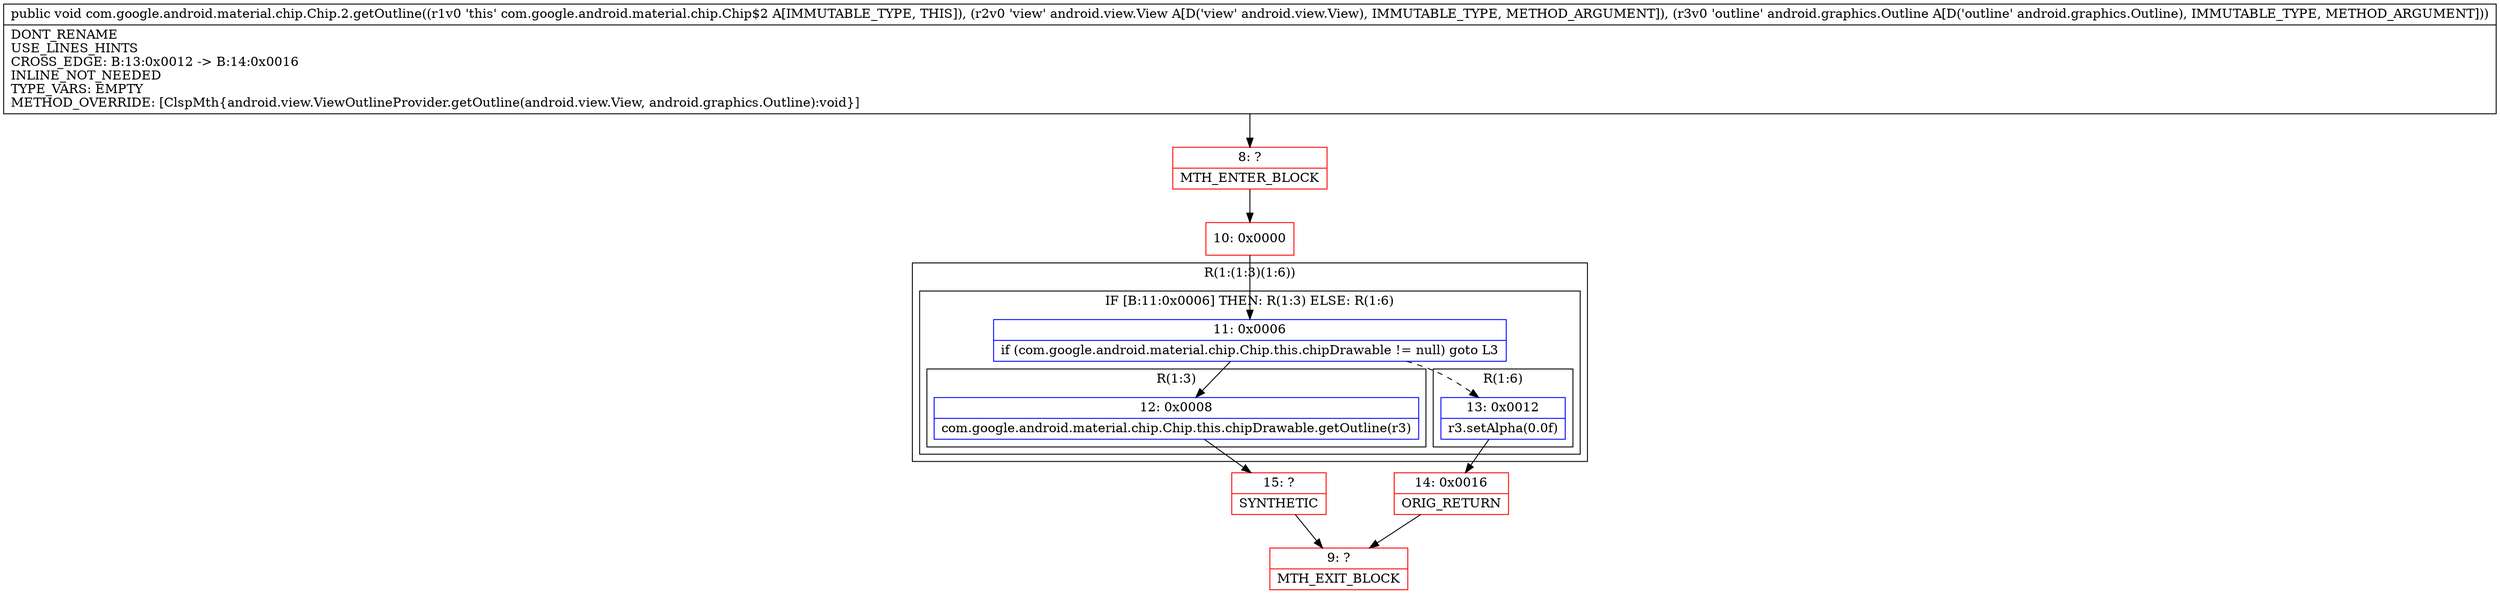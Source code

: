 digraph "CFG forcom.google.android.material.chip.Chip.2.getOutline(Landroid\/view\/View;Landroid\/graphics\/Outline;)V" {
subgraph cluster_Region_1983858260 {
label = "R(1:(1:3)(1:6))";
node [shape=record,color=blue];
subgraph cluster_IfRegion_4777489 {
label = "IF [B:11:0x0006] THEN: R(1:3) ELSE: R(1:6)";
node [shape=record,color=blue];
Node_11 [shape=record,label="{11\:\ 0x0006|if (com.google.android.material.chip.Chip.this.chipDrawable != null) goto L3\l}"];
subgraph cluster_Region_1491922554 {
label = "R(1:3)";
node [shape=record,color=blue];
Node_12 [shape=record,label="{12\:\ 0x0008|com.google.android.material.chip.Chip.this.chipDrawable.getOutline(r3)\l}"];
}
subgraph cluster_Region_687115018 {
label = "R(1:6)";
node [shape=record,color=blue];
Node_13 [shape=record,label="{13\:\ 0x0012|r3.setAlpha(0.0f)\l}"];
}
}
}
Node_8 [shape=record,color=red,label="{8\:\ ?|MTH_ENTER_BLOCK\l}"];
Node_10 [shape=record,color=red,label="{10\:\ 0x0000}"];
Node_15 [shape=record,color=red,label="{15\:\ ?|SYNTHETIC\l}"];
Node_9 [shape=record,color=red,label="{9\:\ ?|MTH_EXIT_BLOCK\l}"];
Node_14 [shape=record,color=red,label="{14\:\ 0x0016|ORIG_RETURN\l}"];
MethodNode[shape=record,label="{public void com.google.android.material.chip.Chip.2.getOutline((r1v0 'this' com.google.android.material.chip.Chip$2 A[IMMUTABLE_TYPE, THIS]), (r2v0 'view' android.view.View A[D('view' android.view.View), IMMUTABLE_TYPE, METHOD_ARGUMENT]), (r3v0 'outline' android.graphics.Outline A[D('outline' android.graphics.Outline), IMMUTABLE_TYPE, METHOD_ARGUMENT]))  | DONT_RENAME\lUSE_LINES_HINTS\lCROSS_EDGE: B:13:0x0012 \-\> B:14:0x0016\lINLINE_NOT_NEEDED\lTYPE_VARS: EMPTY\lMETHOD_OVERRIDE: [ClspMth\{android.view.ViewOutlineProvider.getOutline(android.view.View, android.graphics.Outline):void\}]\l}"];
MethodNode -> Node_8;Node_11 -> Node_12;
Node_11 -> Node_13[style=dashed];
Node_12 -> Node_15;
Node_13 -> Node_14;
Node_8 -> Node_10;
Node_10 -> Node_11;
Node_15 -> Node_9;
Node_14 -> Node_9;
}

